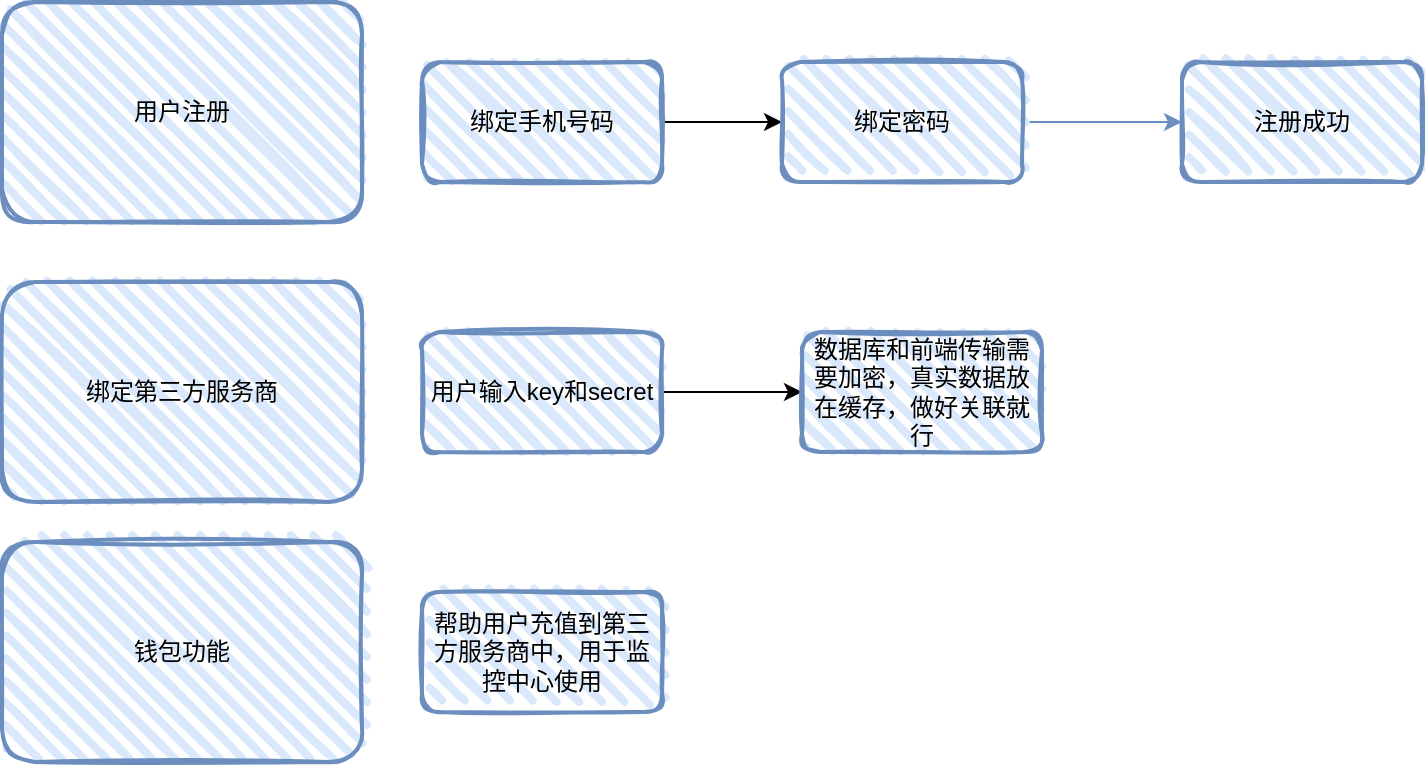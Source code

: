 <mxfile version="20.8.5" type="github">
  <diagram id="8pcgxeIvqp9WtQEUAlKM" name="第 1 页">
    <mxGraphModel dx="724" dy="427" grid="1" gridSize="10" guides="1" tooltips="1" connect="1" arrows="1" fold="1" page="1" pageScale="1" pageWidth="827" pageHeight="1169" math="0" shadow="0">
      <root>
        <mxCell id="0" />
        <mxCell id="1" parent="0" />
        <mxCell id="5fME6CRtCwqH7mgVArVT-1" value="用户注册" style="rounded=1;whiteSpace=wrap;html=1;strokeWidth=2;fillWeight=4;hachureGap=8;hachureAngle=45;fillColor=#dae8fc;sketch=1;strokeColor=#6c8ebf;" vertex="1" parent="1">
          <mxGeometry x="40" y="70" width="180" height="110" as="geometry" />
        </mxCell>
        <mxCell id="5fME6CRtCwqH7mgVArVT-4" style="edgeStyle=orthogonalEdgeStyle;rounded=0;orthogonalLoop=1;jettySize=auto;html=1;entryX=0;entryY=0.5;entryDx=0;entryDy=0;" edge="1" parent="1" source="5fME6CRtCwqH7mgVArVT-2" target="5fME6CRtCwqH7mgVArVT-3">
          <mxGeometry relative="1" as="geometry" />
        </mxCell>
        <mxCell id="5fME6CRtCwqH7mgVArVT-2" value="绑定手机号码" style="rounded=1;whiteSpace=wrap;html=1;strokeWidth=2;fillWeight=4;hachureGap=8;hachureAngle=45;fillColor=#dae8fc;sketch=1;strokeColor=#6c8ebf;" vertex="1" parent="1">
          <mxGeometry x="250" y="100" width="120" height="60" as="geometry" />
        </mxCell>
        <mxCell id="5fME6CRtCwqH7mgVArVT-6" style="edgeStyle=orthogonalEdgeStyle;rounded=0;orthogonalLoop=1;jettySize=auto;html=1;entryX=0;entryY=0.5;entryDx=0;entryDy=0;fillColor=#dae8fc;strokeColor=#6c8ebf;" edge="1" parent="1" source="5fME6CRtCwqH7mgVArVT-3" target="5fME6CRtCwqH7mgVArVT-5">
          <mxGeometry relative="1" as="geometry" />
        </mxCell>
        <mxCell id="5fME6CRtCwqH7mgVArVT-3" value="绑定密码" style="rounded=1;whiteSpace=wrap;html=1;strokeWidth=2;fillWeight=4;hachureGap=8;hachureAngle=45;fillColor=#dae8fc;sketch=1;strokeColor=#6c8ebf;" vertex="1" parent="1">
          <mxGeometry x="430" y="100" width="120" height="60" as="geometry" />
        </mxCell>
        <mxCell id="5fME6CRtCwqH7mgVArVT-5" value="注册成功" style="rounded=1;whiteSpace=wrap;html=1;strokeWidth=2;fillWeight=4;hachureGap=8;hachureAngle=45;fillColor=#dae8fc;sketch=1;strokeColor=#6c8ebf;" vertex="1" parent="1">
          <mxGeometry x="630" y="100" width="120" height="60" as="geometry" />
        </mxCell>
        <mxCell id="5fME6CRtCwqH7mgVArVT-7" value="绑定第三方服务商" style="rounded=1;whiteSpace=wrap;html=1;strokeWidth=2;fillWeight=4;hachureGap=8;hachureAngle=45;fillColor=#dae8fc;sketch=1;strokeColor=#6c8ebf;" vertex="1" parent="1">
          <mxGeometry x="40" y="210" width="180" height="110" as="geometry" />
        </mxCell>
        <mxCell id="5fME6CRtCwqH7mgVArVT-10" style="edgeStyle=orthogonalEdgeStyle;rounded=0;orthogonalLoop=1;jettySize=auto;html=1;entryX=0;entryY=0.5;entryDx=0;entryDy=0;" edge="1" parent="1" source="5fME6CRtCwqH7mgVArVT-8" target="5fME6CRtCwqH7mgVArVT-9">
          <mxGeometry relative="1" as="geometry" />
        </mxCell>
        <mxCell id="5fME6CRtCwqH7mgVArVT-8" value="用户输入key和secret" style="rounded=1;whiteSpace=wrap;html=1;strokeWidth=2;fillWeight=4;hachureGap=8;hachureAngle=45;fillColor=#dae8fc;sketch=1;strokeColor=#6c8ebf;" vertex="1" parent="1">
          <mxGeometry x="250" y="235" width="120" height="60" as="geometry" />
        </mxCell>
        <mxCell id="5fME6CRtCwqH7mgVArVT-9" value="数据库和前端传输需要加密，真实数据放在缓存，做好关联就行" style="rounded=1;whiteSpace=wrap;html=1;strokeWidth=2;fillWeight=4;hachureGap=8;hachureAngle=45;fillColor=#dae8fc;sketch=1;strokeColor=#6c8ebf;" vertex="1" parent="1">
          <mxGeometry x="440" y="235" width="120" height="60" as="geometry" />
        </mxCell>
        <mxCell id="5fME6CRtCwqH7mgVArVT-15" value="钱包功能" style="rounded=1;whiteSpace=wrap;html=1;strokeWidth=2;fillWeight=4;hachureGap=8;hachureAngle=45;fillColor=#dae8fc;sketch=1;strokeColor=#6c8ebf;" vertex="1" parent="1">
          <mxGeometry x="40" y="340" width="180" height="110" as="geometry" />
        </mxCell>
        <mxCell id="5fME6CRtCwqH7mgVArVT-16" value="帮助用户充值到第三方服务商中，用于监控中心使用" style="rounded=1;whiteSpace=wrap;html=1;strokeWidth=2;fillWeight=4;hachureGap=8;hachureAngle=45;fillColor=#dae8fc;sketch=1;strokeColor=#6c8ebf;" vertex="1" parent="1">
          <mxGeometry x="250" y="365" width="120" height="60" as="geometry" />
        </mxCell>
      </root>
    </mxGraphModel>
  </diagram>
</mxfile>
